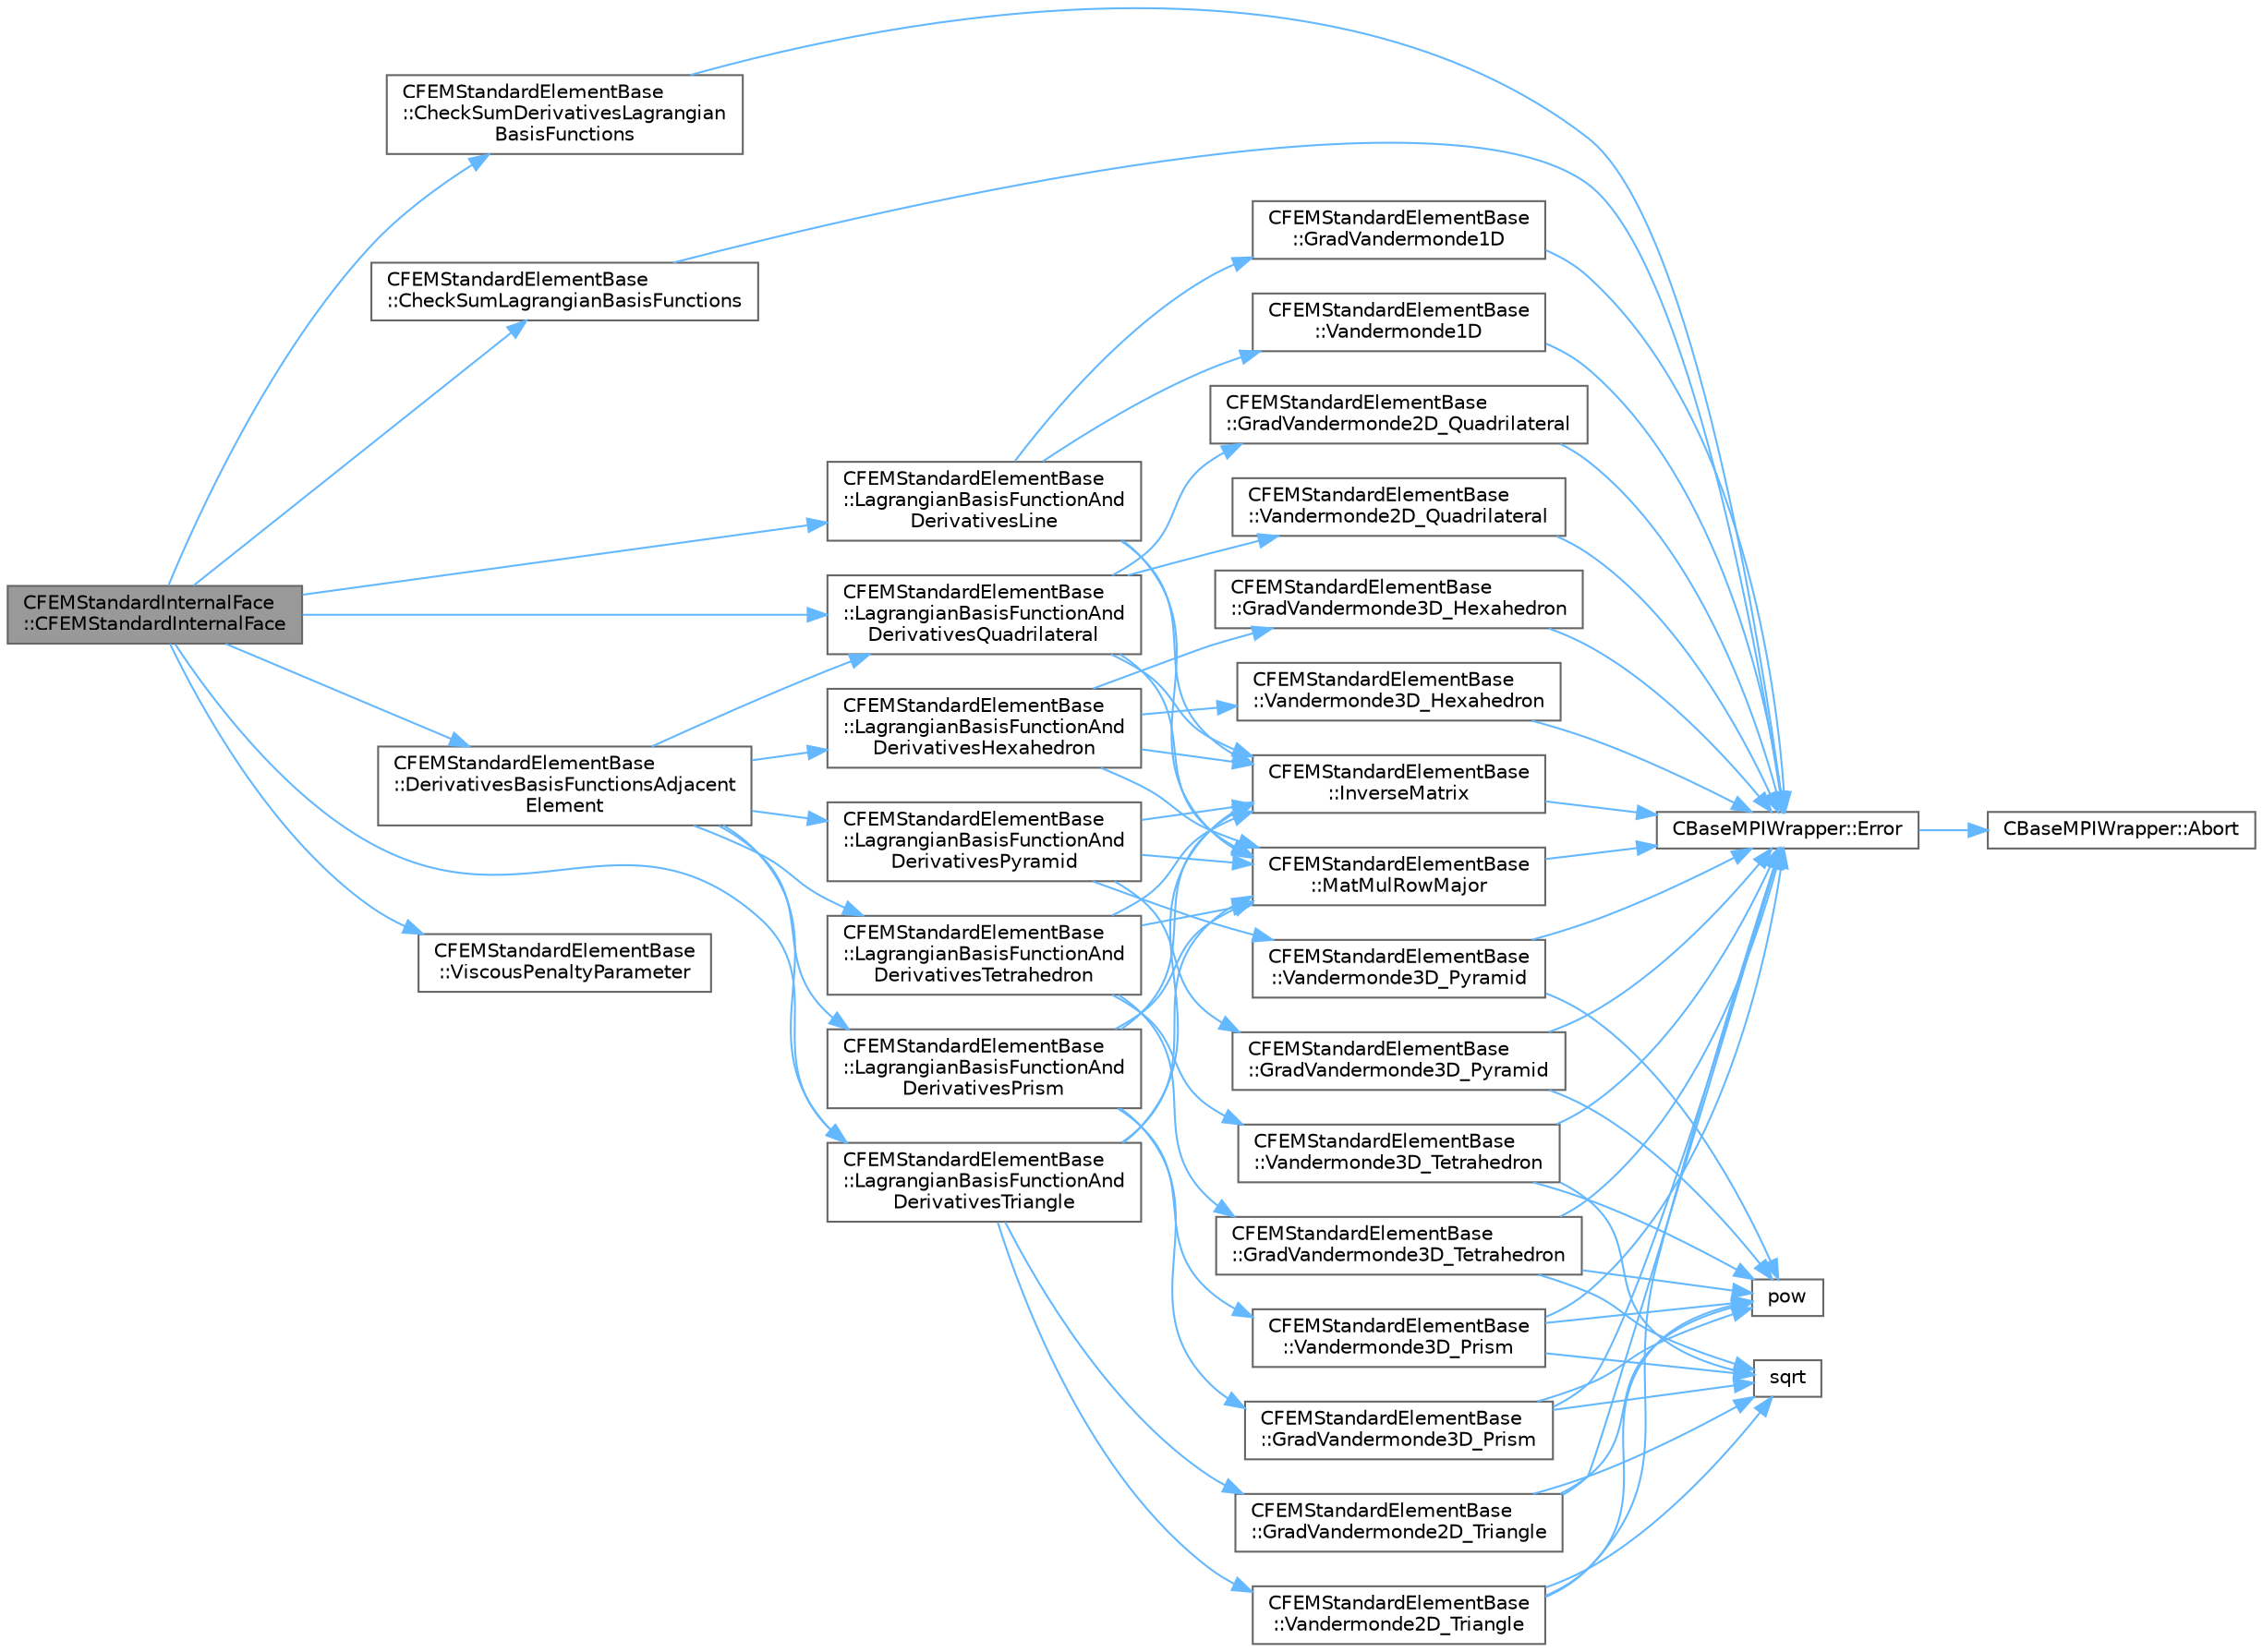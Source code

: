 digraph "CFEMStandardInternalFace::CFEMStandardInternalFace"
{
 // LATEX_PDF_SIZE
  bgcolor="transparent";
  edge [fontname=Helvetica,fontsize=10,labelfontname=Helvetica,labelfontsize=10];
  node [fontname=Helvetica,fontsize=10,shape=box,height=0.2,width=0.4];
  rankdir="LR";
  Node1 [id="Node000001",label="CFEMStandardInternalFace\l::CFEMStandardInternalFace",height=0.2,width=0.4,color="gray40", fillcolor="grey60", style="filled", fontcolor="black",tooltip="Alternative constructor."];
  Node1 -> Node2 [id="edge1_Node000001_Node000002",color="steelblue1",style="solid",tooltip=" "];
  Node2 [id="Node000002",label="CFEMStandardElementBase\l::CheckSumDerivativesLagrangian\lBasisFunctions",height=0.2,width=0.4,color="grey40", fillcolor="white", style="filled",URL="$classCFEMStandardElementBase.html#a6678f18399d16e04ad41a21f0f102248",tooltip="Function, which checks if the sum of the given derivatives of the Lagrangian interpolation functions ..."];
  Node2 -> Node3 [id="edge2_Node000002_Node000003",color="steelblue1",style="solid",tooltip=" "];
  Node3 [id="Node000003",label="CBaseMPIWrapper::Error",height=0.2,width=0.4,color="grey40", fillcolor="white", style="filled",URL="$classCBaseMPIWrapper.html#a04457c47629bda56704e6a8804833eeb",tooltip=" "];
  Node3 -> Node4 [id="edge3_Node000003_Node000004",color="steelblue1",style="solid",tooltip=" "];
  Node4 [id="Node000004",label="CBaseMPIWrapper::Abort",height=0.2,width=0.4,color="grey40", fillcolor="white", style="filled",URL="$classCBaseMPIWrapper.html#af7297d861dca86b45cf561b6ab642e8f",tooltip=" "];
  Node1 -> Node5 [id="edge4_Node000001_Node000005",color="steelblue1",style="solid",tooltip=" "];
  Node5 [id="Node000005",label="CFEMStandardElementBase\l::CheckSumLagrangianBasisFunctions",height=0.2,width=0.4,color="grey40", fillcolor="white", style="filled",URL="$classCFEMStandardElementBase.html#a3cf5e836aba33c9d2bf088fed36d000b",tooltip="Function, which checks if the sum of the given Lagrangian interpolation functions is 1 in the points."];
  Node5 -> Node3 [id="edge5_Node000005_Node000003",color="steelblue1",style="solid",tooltip=" "];
  Node1 -> Node6 [id="edge6_Node000001_Node000006",color="steelblue1",style="solid",tooltip=" "];
  Node6 [id="Node000006",label="CFEMStandardElementBase\l::DerivativesBasisFunctionsAdjacent\lElement",height=0.2,width=0.4,color="grey40", fillcolor="white", style="filled",URL="$classCFEMStandardElementBase.html#afb1cec3d091753fa80105767654594e4",tooltip="Function, which computes the values of the derivatives of the basis functions of the adjacent element..."];
  Node6 -> Node7 [id="edge7_Node000006_Node000007",color="steelblue1",style="solid",tooltip=" "];
  Node7 [id="Node000007",label="CFEMStandardElementBase\l::LagrangianBasisFunctionAnd\lDerivativesHexahedron",height=0.2,width=0.4,color="grey40", fillcolor="white", style="filled",URL="$classCFEMStandardElementBase.html#aba915fde80de871ac0aea50daace9c36",tooltip="Function, which determines the values of the Lagrangian interpolation functions and its derivatives i..."];
  Node7 -> Node8 [id="edge8_Node000007_Node000008",color="steelblue1",style="solid",tooltip=" "];
  Node8 [id="Node000008",label="CFEMStandardElementBase\l::GradVandermonde3D_Hexahedron",height=0.2,width=0.4,color="grey40", fillcolor="white", style="filled",URL="$classCFEMStandardElementBase.html#ae600d4b7b6bee13b862144e9234f9da0",tooltip="Function, which computes the gradients of the Vandermonde matrix for a standard hexahedron."];
  Node8 -> Node3 [id="edge9_Node000008_Node000003",color="steelblue1",style="solid",tooltip=" "];
  Node7 -> Node9 [id="edge10_Node000007_Node000009",color="steelblue1",style="solid",tooltip=" "];
  Node9 [id="Node000009",label="CFEMStandardElementBase\l::InverseMatrix",height=0.2,width=0.4,color="grey40", fillcolor="white", style="filled",URL="$classCFEMStandardElementBase.html#af353f709009424cbc2a120f9d86c5443",tooltip="Static function, which computes the inverse of the given square matrix."];
  Node9 -> Node3 [id="edge11_Node000009_Node000003",color="steelblue1",style="solid",tooltip=" "];
  Node7 -> Node10 [id="edge12_Node000007_Node000010",color="steelblue1",style="solid",tooltip=" "];
  Node10 [id="Node000010",label="CFEMStandardElementBase\l::MatMulRowMajor",height=0.2,width=0.4,color="grey40", fillcolor="white", style="filled",URL="$classCFEMStandardElementBase.html#a7125e7dfe720d068372e54aed46612d5",tooltip="Function, which carries out a matrix matrix multiplication to obtain data in points and stores the re..."];
  Node10 -> Node3 [id="edge13_Node000010_Node000003",color="steelblue1",style="solid",tooltip=" "];
  Node7 -> Node11 [id="edge14_Node000007_Node000011",color="steelblue1",style="solid",tooltip=" "];
  Node11 [id="Node000011",label="CFEMStandardElementBase\l::Vandermonde3D_Hexahedron",height=0.2,width=0.4,color="grey40", fillcolor="white", style="filled",URL="$classCFEMStandardElementBase.html#a97b120f55d088dc2d1803b6d657db435",tooltip="Function, which computes the Vandermonde matrix for a standard hexahedron."];
  Node11 -> Node3 [id="edge15_Node000011_Node000003",color="steelblue1",style="solid",tooltip=" "];
  Node6 -> Node12 [id="edge16_Node000006_Node000012",color="steelblue1",style="solid",tooltip=" "];
  Node12 [id="Node000012",label="CFEMStandardElementBase\l::LagrangianBasisFunctionAnd\lDerivativesPrism",height=0.2,width=0.4,color="grey40", fillcolor="white", style="filled",URL="$classCFEMStandardElementBase.html#a7f8b3dd0dde419052b81e823d9f82de3",tooltip="Function, which determines the values of the Lagrangian interpolation functions and its derivatives i..."];
  Node12 -> Node13 [id="edge17_Node000012_Node000013",color="steelblue1",style="solid",tooltip=" "];
  Node13 [id="Node000013",label="CFEMStandardElementBase\l::GradVandermonde3D_Prism",height=0.2,width=0.4,color="grey40", fillcolor="white", style="filled",URL="$classCFEMStandardElementBase.html#abdec249af4c8db30ebc23f09b982645e",tooltip="Function, which computes the gradients of the Vandermonde matrix for a standard prism."];
  Node13 -> Node3 [id="edge18_Node000013_Node000003",color="steelblue1",style="solid",tooltip=" "];
  Node13 -> Node14 [id="edge19_Node000013_Node000014",color="steelblue1",style="solid",tooltip=" "];
  Node14 [id="Node000014",label="pow",height=0.2,width=0.4,color="grey40", fillcolor="white", style="filled",URL="$group__SIMD.html#ga768cbdeba8e4567257959378fba27f17",tooltip=" "];
  Node13 -> Node15 [id="edge20_Node000013_Node000015",color="steelblue1",style="solid",tooltip=" "];
  Node15 [id="Node000015",label="sqrt",height=0.2,width=0.4,color="grey40", fillcolor="white", style="filled",URL="$group__SIMD.html#ga54a1925ab40fb4249ea255072520de35",tooltip=" "];
  Node12 -> Node9 [id="edge21_Node000012_Node000009",color="steelblue1",style="solid",tooltip=" "];
  Node12 -> Node10 [id="edge22_Node000012_Node000010",color="steelblue1",style="solid",tooltip=" "];
  Node12 -> Node16 [id="edge23_Node000012_Node000016",color="steelblue1",style="solid",tooltip=" "];
  Node16 [id="Node000016",label="CFEMStandardElementBase\l::Vandermonde3D_Prism",height=0.2,width=0.4,color="grey40", fillcolor="white", style="filled",URL="$classCFEMStandardElementBase.html#afae5d252262977ae1250ec8b2b257814",tooltip="Function, which computes the Vandermonde matrix for a standard prism."];
  Node16 -> Node3 [id="edge24_Node000016_Node000003",color="steelblue1",style="solid",tooltip=" "];
  Node16 -> Node14 [id="edge25_Node000016_Node000014",color="steelblue1",style="solid",tooltip=" "];
  Node16 -> Node15 [id="edge26_Node000016_Node000015",color="steelblue1",style="solid",tooltip=" "];
  Node6 -> Node17 [id="edge27_Node000006_Node000017",color="steelblue1",style="solid",tooltip=" "];
  Node17 [id="Node000017",label="CFEMStandardElementBase\l::LagrangianBasisFunctionAnd\lDerivativesPyramid",height=0.2,width=0.4,color="grey40", fillcolor="white", style="filled",URL="$classCFEMStandardElementBase.html#a8dcc95662276875b64e3351b9c67b00b",tooltip="Function, which determines the values of the Lagrangian interpolation functions and its derivatives i..."];
  Node17 -> Node18 [id="edge28_Node000017_Node000018",color="steelblue1",style="solid",tooltip=" "];
  Node18 [id="Node000018",label="CFEMStandardElementBase\l::GradVandermonde3D_Pyramid",height=0.2,width=0.4,color="grey40", fillcolor="white", style="filled",URL="$classCFEMStandardElementBase.html#a6c2d014d3764939eb08e2d64d57176d3",tooltip="Function, which computes the gradients of the Vandermonde matrix for a standard pyramid."];
  Node18 -> Node3 [id="edge29_Node000018_Node000003",color="steelblue1",style="solid",tooltip=" "];
  Node18 -> Node14 [id="edge30_Node000018_Node000014",color="steelblue1",style="solid",tooltip=" "];
  Node17 -> Node9 [id="edge31_Node000017_Node000009",color="steelblue1",style="solid",tooltip=" "];
  Node17 -> Node10 [id="edge32_Node000017_Node000010",color="steelblue1",style="solid",tooltip=" "];
  Node17 -> Node19 [id="edge33_Node000017_Node000019",color="steelblue1",style="solid",tooltip=" "];
  Node19 [id="Node000019",label="CFEMStandardElementBase\l::Vandermonde3D_Pyramid",height=0.2,width=0.4,color="grey40", fillcolor="white", style="filled",URL="$classCFEMStandardElementBase.html#a088945c4ebdf26df561e44e96b46a8ae",tooltip="Function, which computes the Vandermonde matrix for a standard pyramid."];
  Node19 -> Node3 [id="edge34_Node000019_Node000003",color="steelblue1",style="solid",tooltip=" "];
  Node19 -> Node14 [id="edge35_Node000019_Node000014",color="steelblue1",style="solid",tooltip=" "];
  Node6 -> Node20 [id="edge36_Node000006_Node000020",color="steelblue1",style="solid",tooltip=" "];
  Node20 [id="Node000020",label="CFEMStandardElementBase\l::LagrangianBasisFunctionAnd\lDerivativesQuadrilateral",height=0.2,width=0.4,color="grey40", fillcolor="white", style="filled",URL="$classCFEMStandardElementBase.html#a876f6b9195c5376d47ca1450a9c2b664",tooltip="Function, which determines the values of the Lagrangian interpolation functions and its derivatives i..."];
  Node20 -> Node21 [id="edge37_Node000020_Node000021",color="steelblue1",style="solid",tooltip=" "];
  Node21 [id="Node000021",label="CFEMStandardElementBase\l::GradVandermonde2D_Quadrilateral",height=0.2,width=0.4,color="grey40", fillcolor="white", style="filled",URL="$classCFEMStandardElementBase.html#a91c4b9ebff6a2d9cf70494fa23dd612f",tooltip="Function, which computes the gradients of the Vandermonde matrix for a standard quadrilateral."];
  Node21 -> Node3 [id="edge38_Node000021_Node000003",color="steelblue1",style="solid",tooltip=" "];
  Node20 -> Node9 [id="edge39_Node000020_Node000009",color="steelblue1",style="solid",tooltip=" "];
  Node20 -> Node10 [id="edge40_Node000020_Node000010",color="steelblue1",style="solid",tooltip=" "];
  Node20 -> Node22 [id="edge41_Node000020_Node000022",color="steelblue1",style="solid",tooltip=" "];
  Node22 [id="Node000022",label="CFEMStandardElementBase\l::Vandermonde2D_Quadrilateral",height=0.2,width=0.4,color="grey40", fillcolor="white", style="filled",URL="$classCFEMStandardElementBase.html#a6a417385af961d09fed22b896dc2c6ec",tooltip="Function, which computes the Vandermonde matrix for a standard quadrilateral."];
  Node22 -> Node3 [id="edge42_Node000022_Node000003",color="steelblue1",style="solid",tooltip=" "];
  Node6 -> Node23 [id="edge43_Node000006_Node000023",color="steelblue1",style="solid",tooltip=" "];
  Node23 [id="Node000023",label="CFEMStandardElementBase\l::LagrangianBasisFunctionAnd\lDerivativesTetrahedron",height=0.2,width=0.4,color="grey40", fillcolor="white", style="filled",URL="$classCFEMStandardElementBase.html#a20b0b111554e7d2d26ab4c69d2cfd885",tooltip="Function, which determines the values of the Lagrangian interpolation functions and its derivatives i..."];
  Node23 -> Node24 [id="edge44_Node000023_Node000024",color="steelblue1",style="solid",tooltip=" "];
  Node24 [id="Node000024",label="CFEMStandardElementBase\l::GradVandermonde3D_Tetrahedron",height=0.2,width=0.4,color="grey40", fillcolor="white", style="filled",URL="$classCFEMStandardElementBase.html#a3e01f18b9815735900ea82f40f2c0937",tooltip="Function, which computes the gradients of the Vandermonde matrix for a standard tetrahedron."];
  Node24 -> Node3 [id="edge45_Node000024_Node000003",color="steelblue1",style="solid",tooltip=" "];
  Node24 -> Node14 [id="edge46_Node000024_Node000014",color="steelblue1",style="solid",tooltip=" "];
  Node24 -> Node15 [id="edge47_Node000024_Node000015",color="steelblue1",style="solid",tooltip=" "];
  Node23 -> Node9 [id="edge48_Node000023_Node000009",color="steelblue1",style="solid",tooltip=" "];
  Node23 -> Node10 [id="edge49_Node000023_Node000010",color="steelblue1",style="solid",tooltip=" "];
  Node23 -> Node25 [id="edge50_Node000023_Node000025",color="steelblue1",style="solid",tooltip=" "];
  Node25 [id="Node000025",label="CFEMStandardElementBase\l::Vandermonde3D_Tetrahedron",height=0.2,width=0.4,color="grey40", fillcolor="white", style="filled",URL="$classCFEMStandardElementBase.html#ac2f155b5affdcbb9a3b6ba942743e724",tooltip="Function, which computes the Vandermonde matrix for a standard tetrahedron."];
  Node25 -> Node3 [id="edge51_Node000025_Node000003",color="steelblue1",style="solid",tooltip=" "];
  Node25 -> Node14 [id="edge52_Node000025_Node000014",color="steelblue1",style="solid",tooltip=" "];
  Node25 -> Node15 [id="edge53_Node000025_Node000015",color="steelblue1",style="solid",tooltip=" "];
  Node6 -> Node26 [id="edge54_Node000006_Node000026",color="steelblue1",style="solid",tooltip=" "];
  Node26 [id="Node000026",label="CFEMStandardElementBase\l::LagrangianBasisFunctionAnd\lDerivativesTriangle",height=0.2,width=0.4,color="grey40", fillcolor="white", style="filled",URL="$classCFEMStandardElementBase.html#a993b94d96ead4d2edb50d4c529104ee6",tooltip="Function, which determines the values of the Lagrangian interpolation functions and its derivatives i..."];
  Node26 -> Node27 [id="edge55_Node000026_Node000027",color="steelblue1",style="solid",tooltip=" "];
  Node27 [id="Node000027",label="CFEMStandardElementBase\l::GradVandermonde2D_Triangle",height=0.2,width=0.4,color="grey40", fillcolor="white", style="filled",URL="$classCFEMStandardElementBase.html#a0729a28972f87e2bd13b63941c88a8ac",tooltip="Function, which computes the gradients of the Vandermonde matrix for a standard triangle."];
  Node27 -> Node3 [id="edge56_Node000027_Node000003",color="steelblue1",style="solid",tooltip=" "];
  Node27 -> Node14 [id="edge57_Node000027_Node000014",color="steelblue1",style="solid",tooltip=" "];
  Node27 -> Node15 [id="edge58_Node000027_Node000015",color="steelblue1",style="solid",tooltip=" "];
  Node26 -> Node9 [id="edge59_Node000026_Node000009",color="steelblue1",style="solid",tooltip=" "];
  Node26 -> Node10 [id="edge60_Node000026_Node000010",color="steelblue1",style="solid",tooltip=" "];
  Node26 -> Node28 [id="edge61_Node000026_Node000028",color="steelblue1",style="solid",tooltip=" "];
  Node28 [id="Node000028",label="CFEMStandardElementBase\l::Vandermonde2D_Triangle",height=0.2,width=0.4,color="grey40", fillcolor="white", style="filled",URL="$classCFEMStandardElementBase.html#a575759433b33801396b3ed285a5c8b56",tooltip="Function, which computes the Vandermonde matrix for a standard triangle."];
  Node28 -> Node3 [id="edge62_Node000028_Node000003",color="steelblue1",style="solid",tooltip=" "];
  Node28 -> Node14 [id="edge63_Node000028_Node000014",color="steelblue1",style="solid",tooltip=" "];
  Node28 -> Node15 [id="edge64_Node000028_Node000015",color="steelblue1",style="solid",tooltip=" "];
  Node1 -> Node29 [id="edge65_Node000001_Node000029",color="steelblue1",style="solid",tooltip=" "];
  Node29 [id="Node000029",label="CFEMStandardElementBase\l::LagrangianBasisFunctionAnd\lDerivativesLine",height=0.2,width=0.4,color="grey40", fillcolor="white", style="filled",URL="$classCFEMStandardElementBase.html#abe2839ae5c0b57a17bb0b01e49a48f92",tooltip="Function, which determines the values of the Lagrangian interpolation functions and its derivatives i..."];
  Node29 -> Node30 [id="edge66_Node000029_Node000030",color="steelblue1",style="solid",tooltip=" "];
  Node30 [id="Node000030",label="CFEMStandardElementBase\l::GradVandermonde1D",height=0.2,width=0.4,color="grey40", fillcolor="white", style="filled",URL="$classCFEMStandardElementBase.html#a34213421edd976bb6e16ed9e6781f06a",tooltip="Function, which computes the gradient of the Vandermonde matrix for a standard 1D edge."];
  Node30 -> Node3 [id="edge67_Node000030_Node000003",color="steelblue1",style="solid",tooltip=" "];
  Node29 -> Node9 [id="edge68_Node000029_Node000009",color="steelblue1",style="solid",tooltip=" "];
  Node29 -> Node10 [id="edge69_Node000029_Node000010",color="steelblue1",style="solid",tooltip=" "];
  Node29 -> Node31 [id="edge70_Node000029_Node000031",color="steelblue1",style="solid",tooltip=" "];
  Node31 [id="Node000031",label="CFEMStandardElementBase\l::Vandermonde1D",height=0.2,width=0.4,color="grey40", fillcolor="white", style="filled",URL="$classCFEMStandardElementBase.html#a66717d7ff89218ed12c27e5014e3cf22",tooltip="Function, which computes the Vandermonde matrix for a standard 1D edge."];
  Node31 -> Node3 [id="edge71_Node000031_Node000003",color="steelblue1",style="solid",tooltip=" "];
  Node1 -> Node20 [id="edge72_Node000001_Node000020",color="steelblue1",style="solid",tooltip=" "];
  Node1 -> Node26 [id="edge73_Node000001_Node000026",color="steelblue1",style="solid",tooltip=" "];
  Node1 -> Node32 [id="edge74_Node000001_Node000032",color="steelblue1",style="solid",tooltip=" "];
  Node32 [id="Node000032",label="CFEMStandardElementBase\l::ViscousPenaltyParameter",height=0.2,width=0.4,color="grey40", fillcolor="white", style="filled",URL="$classCFEMStandardElementBase.html#a25e2099f1dda4c9db1930fad893c3329",tooltip="Function, which computes the constant in the penalty terms for a a viscous discretization."];
}
